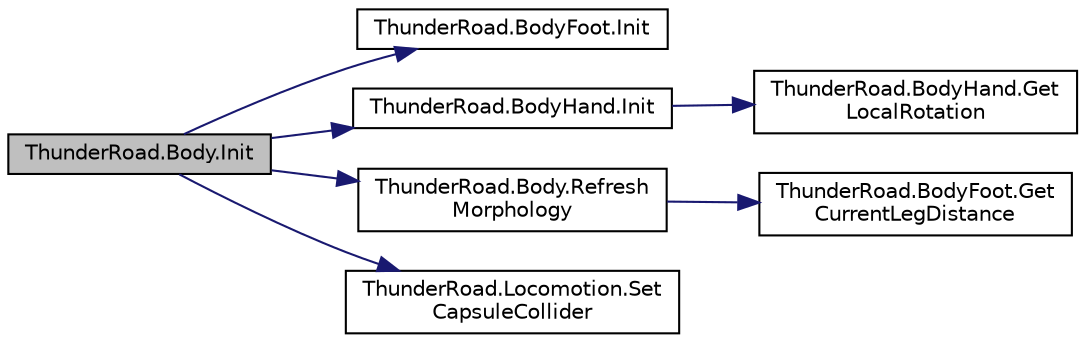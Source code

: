 digraph "ThunderRoad.Body.Init"
{
 // LATEX_PDF_SIZE
  edge [fontname="Helvetica",fontsize="10",labelfontname="Helvetica",labelfontsize="10"];
  node [fontname="Helvetica",fontsize="10",shape=record];
  rankdir="LR";
  Node1 [label="ThunderRoad.Body.Init",height=0.2,width=0.4,color="black", fillcolor="grey75", style="filled", fontcolor="black",tooltip="Initializes this instance."];
  Node1 -> Node2 [color="midnightblue",fontsize="10",style="solid",fontname="Helvetica"];
  Node2 [label="ThunderRoad.BodyFoot.Init",height=0.2,width=0.4,color="black", fillcolor="white", style="filled",URL="$class_thunder_road_1_1_body_foot.html#a2b2b2f3030e7870025757ffcf265b094",tooltip="Initializes this instance."];
  Node1 -> Node3 [color="midnightblue",fontsize="10",style="solid",fontname="Helvetica"];
  Node3 [label="ThunderRoad.BodyHand.Init",height=0.2,width=0.4,color="black", fillcolor="white", style="filled",URL="$class_thunder_road_1_1_body_hand.html#ad4f8b383d3a78e5a8ef7ce9c5174a5ea",tooltip="Initializes this instance."];
  Node3 -> Node4 [color="midnightblue",fontsize="10",style="solid",fontname="Helvetica"];
  Node4 [label="ThunderRoad.BodyHand.Get\lLocalRotation",height=0.2,width=0.4,color="black", fillcolor="white", style="filled",URL="$class_thunder_road_1_1_body_hand.html#a6c9b30f266324cb6595069d708cf836a",tooltip="Gets the local rotation."];
  Node1 -> Node5 [color="midnightblue",fontsize="10",style="solid",fontname="Helvetica"];
  Node5 [label="ThunderRoad.Body.Refresh\lMorphology",height=0.2,width=0.4,color="black", fillcolor="white", style="filled",URL="$class_thunder_road_1_1_body.html#a748abb1ed963bf8646177b271d0e29ef",tooltip="Refreshes the morphology."];
  Node5 -> Node6 [color="midnightblue",fontsize="10",style="solid",fontname="Helvetica"];
  Node6 [label="ThunderRoad.BodyFoot.Get\lCurrentLegDistance",height=0.2,width=0.4,color="black", fillcolor="white", style="filled",URL="$class_thunder_road_1_1_body_foot.html#a178e6730dfb7dca7ae16c719e50ba866",tooltip="Gets the current leg distance."];
  Node1 -> Node7 [color="midnightblue",fontsize="10",style="solid",fontname="Helvetica"];
  Node7 [label="ThunderRoad.Locomotion.Set\lCapsuleCollider",height=0.2,width=0.4,color="black", fillcolor="white", style="filled",URL="$class_thunder_road_1_1_locomotion.html#a15ff1202536b7fe2aff9e892b223594c",tooltip="Sets the capsule collider."];
}

